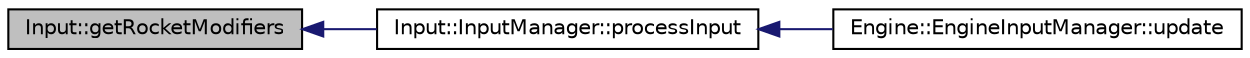 digraph G
{
  edge [fontname="Helvetica",fontsize="10",labelfontname="Helvetica",labelfontsize="10"];
  node [fontname="Helvetica",fontsize="10",shape=record];
  rankdir="LR";
  Node1 [label="Input::getRocketModifiers",height=0.2,width=0.4,color="black", fillcolor="grey75", style="filled" fontcolor="black"];
  Node1 -> Node2 [dir="back",color="midnightblue",fontsize="10",style="solid",fontname="Helvetica"];
  Node2 [label="Input::InputManager::processInput",height=0.2,width=0.4,color="black", fillcolor="white", style="filled",URL="$class_input_1_1_input_manager.html#a7bcad8c100eea21ce9d75385d6ce5081"];
  Node2 -> Node3 [dir="back",color="midnightblue",fontsize="10",style="solid",fontname="Helvetica"];
  Node3 [label="Engine::EngineInputManager::update",height=0.2,width=0.4,color="black", fillcolor="white", style="filled",URL="$class_engine_1_1_engine_input_manager.html#a9e498a09e866f109b2d59d371f390ad6"];
}
